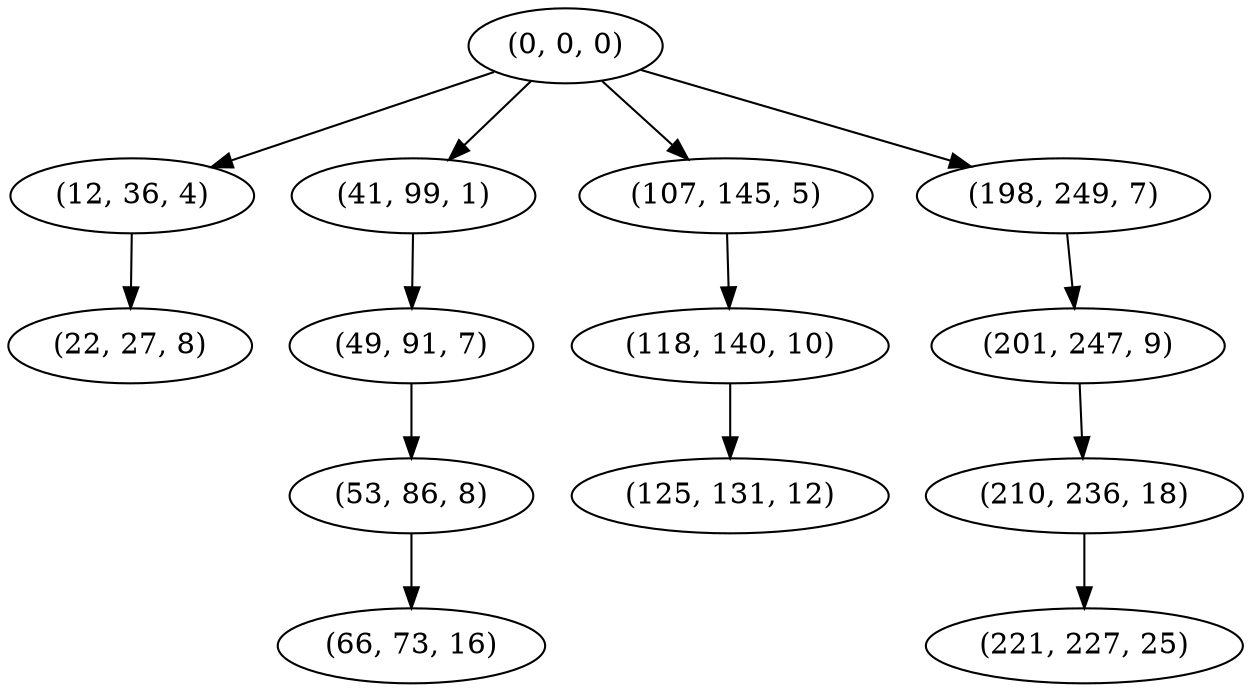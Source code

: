 digraph tree {
    "(0, 0, 0)";
    "(12, 36, 4)";
    "(22, 27, 8)";
    "(41, 99, 1)";
    "(49, 91, 7)";
    "(53, 86, 8)";
    "(66, 73, 16)";
    "(107, 145, 5)";
    "(118, 140, 10)";
    "(125, 131, 12)";
    "(198, 249, 7)";
    "(201, 247, 9)";
    "(210, 236, 18)";
    "(221, 227, 25)";
    "(0, 0, 0)" -> "(12, 36, 4)";
    "(0, 0, 0)" -> "(41, 99, 1)";
    "(0, 0, 0)" -> "(107, 145, 5)";
    "(0, 0, 0)" -> "(198, 249, 7)";
    "(12, 36, 4)" -> "(22, 27, 8)";
    "(41, 99, 1)" -> "(49, 91, 7)";
    "(49, 91, 7)" -> "(53, 86, 8)";
    "(53, 86, 8)" -> "(66, 73, 16)";
    "(107, 145, 5)" -> "(118, 140, 10)";
    "(118, 140, 10)" -> "(125, 131, 12)";
    "(198, 249, 7)" -> "(201, 247, 9)";
    "(201, 247, 9)" -> "(210, 236, 18)";
    "(210, 236, 18)" -> "(221, 227, 25)";
}
